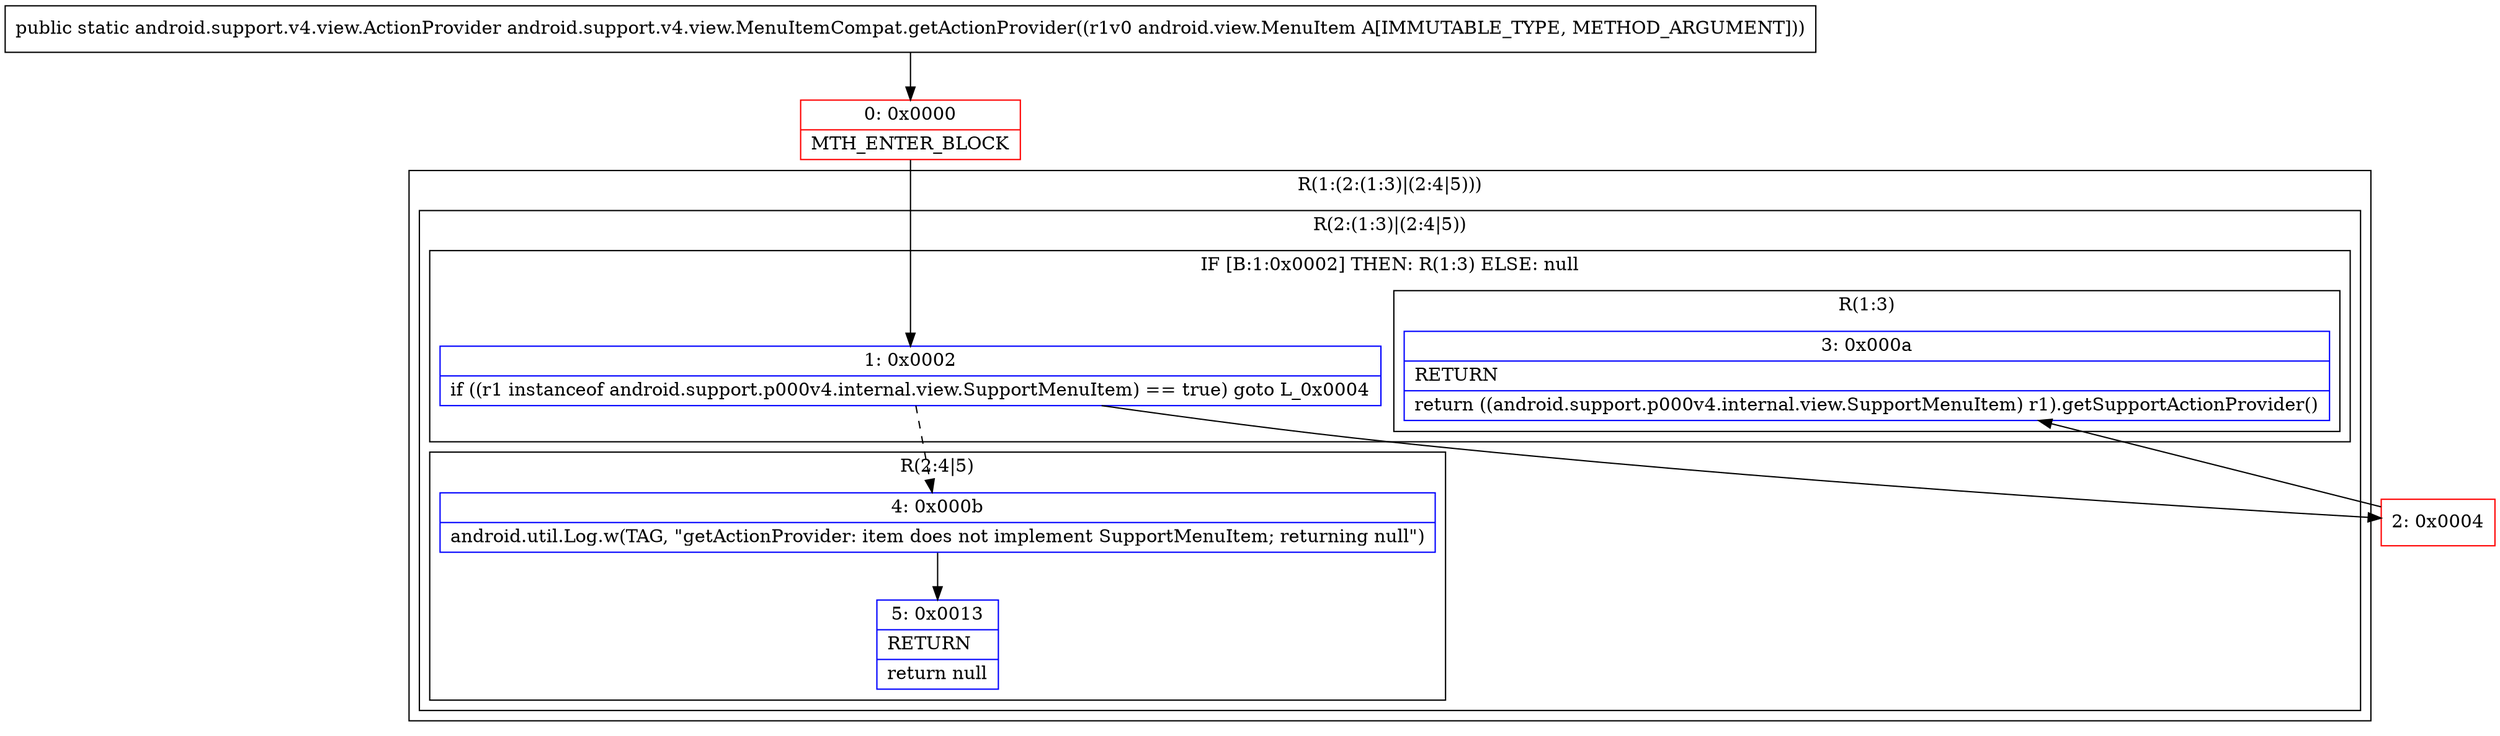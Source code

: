 digraph "CFG forandroid.support.v4.view.MenuItemCompat.getActionProvider(Landroid\/view\/MenuItem;)Landroid\/support\/v4\/view\/ActionProvider;" {
subgraph cluster_Region_721902124 {
label = "R(1:(2:(1:3)|(2:4|5)))";
node [shape=record,color=blue];
subgraph cluster_Region_952218912 {
label = "R(2:(1:3)|(2:4|5))";
node [shape=record,color=blue];
subgraph cluster_IfRegion_192047197 {
label = "IF [B:1:0x0002] THEN: R(1:3) ELSE: null";
node [shape=record,color=blue];
Node_1 [shape=record,label="{1\:\ 0x0002|if ((r1 instanceof android.support.p000v4.internal.view.SupportMenuItem) == true) goto L_0x0004\l}"];
subgraph cluster_Region_1799636577 {
label = "R(1:3)";
node [shape=record,color=blue];
Node_3 [shape=record,label="{3\:\ 0x000a|RETURN\l|return ((android.support.p000v4.internal.view.SupportMenuItem) r1).getSupportActionProvider()\l}"];
}
}
subgraph cluster_Region_2047063839 {
label = "R(2:4|5)";
node [shape=record,color=blue];
Node_4 [shape=record,label="{4\:\ 0x000b|android.util.Log.w(TAG, \"getActionProvider: item does not implement SupportMenuItem; returning null\")\l}"];
Node_5 [shape=record,label="{5\:\ 0x0013|RETURN\l|return null\l}"];
}
}
}
Node_0 [shape=record,color=red,label="{0\:\ 0x0000|MTH_ENTER_BLOCK\l}"];
Node_2 [shape=record,color=red,label="{2\:\ 0x0004}"];
MethodNode[shape=record,label="{public static android.support.v4.view.ActionProvider android.support.v4.view.MenuItemCompat.getActionProvider((r1v0 android.view.MenuItem A[IMMUTABLE_TYPE, METHOD_ARGUMENT])) }"];
MethodNode -> Node_0;
Node_1 -> Node_2;
Node_1 -> Node_4[style=dashed];
Node_4 -> Node_5;
Node_0 -> Node_1;
Node_2 -> Node_3;
}

